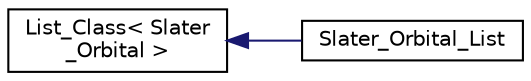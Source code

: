 digraph "Graphical Class Hierarchy"
{
  edge [fontname="Helvetica",fontsize="10",labelfontname="Helvetica",labelfontsize="10"];
  node [fontname="Helvetica",fontsize="10",shape=record];
  rankdir="LR";
  Node1 [label="List_Class\< Slater\l_Orbital \>",height=0.2,width=0.4,color="black", fillcolor="white", style="filled",URL="$classList__Class.html"];
  Node1 -> Node2 [dir="back",color="midnightblue",fontsize="10",style="solid",fontname="Helvetica"];
  Node2 [label="Slater_Orbital_List",height=0.2,width=0.4,color="black", fillcolor="white", style="filled",URL="$classSlater__Orbital__List.html"];
}
